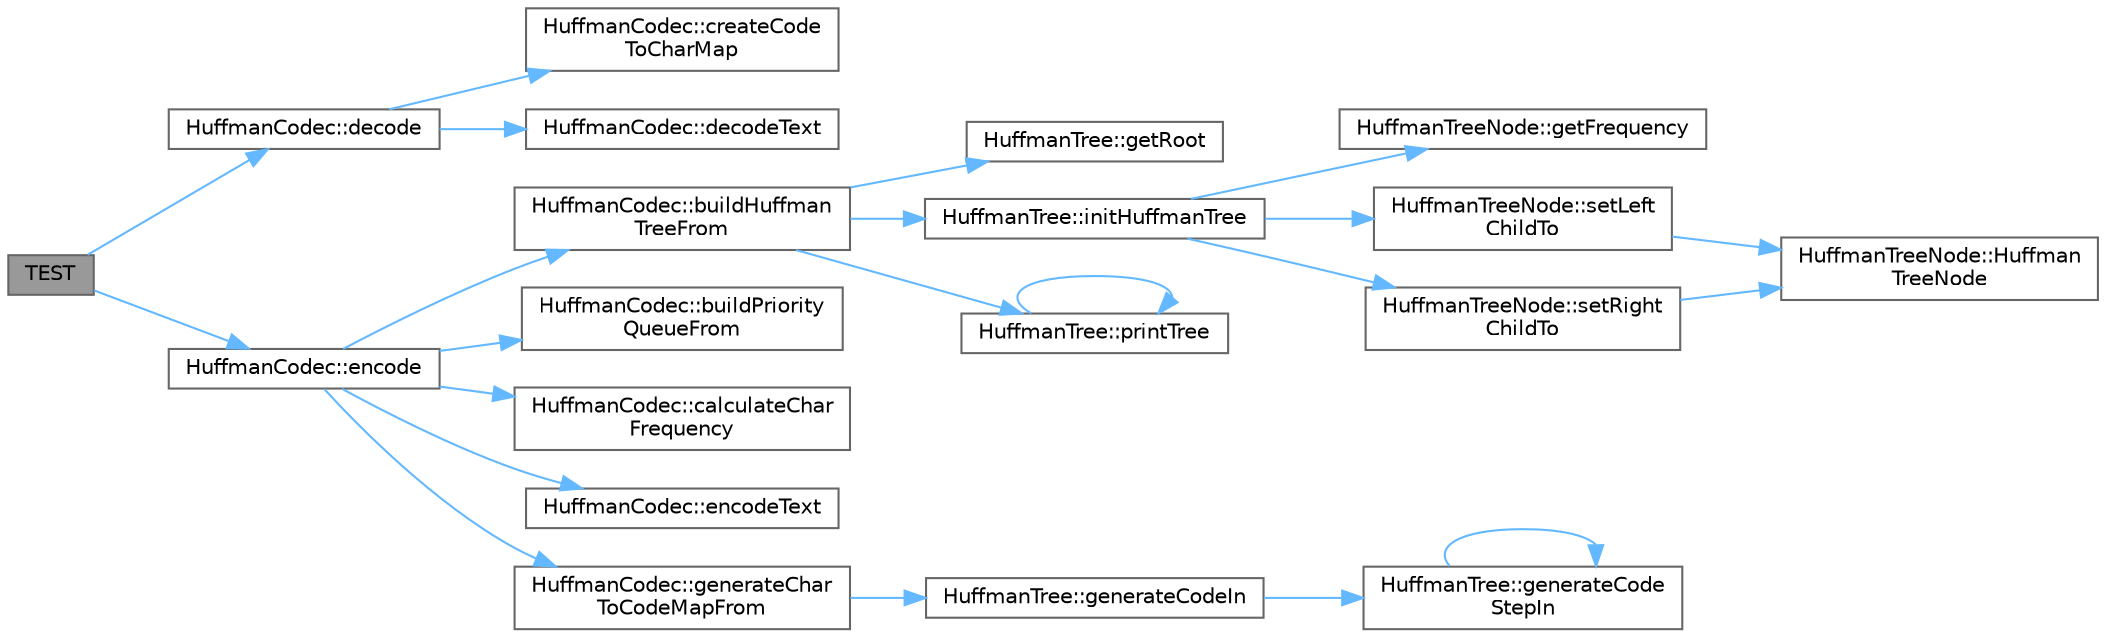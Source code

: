 digraph "TEST"
{
 // LATEX_PDF_SIZE
  bgcolor="transparent";
  edge [fontname=Helvetica,fontsize=10,labelfontname=Helvetica,labelfontsize=10];
  node [fontname=Helvetica,fontsize=10,shape=box,height=0.2,width=0.4];
  rankdir="LR";
  Node1 [id="Node000001",label="TEST",height=0.2,width=0.4,color="gray40", fillcolor="grey60", style="filled", fontcolor="black",tooltip=" "];
  Node1 -> Node2 [id="edge1_Node000001_Node000002",color="steelblue1",style="solid",tooltip=" "];
  Node2 [id="Node000002",label="HuffmanCodec::decode",height=0.2,width=0.4,color="grey40", fillcolor="white", style="filled",URL="$class_huffman_codec.html#a51584e68192a04b65bdaac8cd10c3e6e",tooltip="将编码压缩后的字符串解压，供用户使用"];
  Node2 -> Node3 [id="edge2_Node000002_Node000003",color="steelblue1",style="solid",tooltip=" "];
  Node3 [id="Node000003",label="HuffmanCodec::createCode\lToCharMap",height=0.2,width=0.4,color="grey40", fillcolor="white", style="filled",URL="$class_huffman_codec.html#a691d3bd53ae270e8895d53575c3658a8",tooltip="将字符映射哈希表的key和value反向"];
  Node2 -> Node4 [id="edge3_Node000002_Node000004",color="steelblue1",style="solid",tooltip=" "];
  Node4 [id="Node000004",label="HuffmanCodec::decodeText",height=0.2,width=0.4,color="grey40", fillcolor="white", style="filled",URL="$class_huffman_codec.html#a2d87eb1f5421bbd0968f68242d6f7f8a",tooltip="根据字符映射表解码字符串，类内部使用"];
  Node1 -> Node5 [id="edge4_Node000001_Node000005",color="steelblue1",style="solid",tooltip=" "];
  Node5 [id="Node000005",label="HuffmanCodec::encode",height=0.2,width=0.4,color="grey40", fillcolor="white", style="filled",URL="$class_huffman_codec.html#a569b38746d976dab1e522dc82aa9911f",tooltip="将字符串编码压缩，该函数返回编码压缩后的字符串和字符映射表，供用户使用"];
  Node5 -> Node6 [id="edge5_Node000005_Node000006",color="steelblue1",style="solid",tooltip=" "];
  Node6 [id="Node000006",label="HuffmanCodec::buildHuffman\lTreeFrom",height=0.2,width=0.4,color="grey40", fillcolor="white", style="filled",URL="$class_huffman_codec.html#aa3a11ba60da639cc405e4e98ec7ca847",tooltip=" "];
  Node6 -> Node7 [id="edge6_Node000006_Node000007",color="steelblue1",style="solid",tooltip=" "];
  Node7 [id="Node000007",label="HuffmanTree::getRoot",height=0.2,width=0.4,color="grey40", fillcolor="white", style="filled",URL="$class_huffman_tree.html#a7cfaaa0751374e0b344b5bfd1e2d639c",tooltip=" "];
  Node6 -> Node8 [id="edge7_Node000006_Node000008",color="steelblue1",style="solid",tooltip=" "];
  Node8 [id="Node000008",label="HuffmanTree::initHuffmanTree",height=0.2,width=0.4,color="grey40", fillcolor="white", style="filled",URL="$class_huffman_tree.html#ade345f1018c1b3c08adb50cd418875c3",tooltip=" "];
  Node8 -> Node9 [id="edge8_Node000008_Node000009",color="steelblue1",style="solid",tooltip=" "];
  Node9 [id="Node000009",label="HuffmanTreeNode::getFrequency",height=0.2,width=0.4,color="grey40", fillcolor="white", style="filled",URL="$class_huffman_tree_node.html#a8ebe8fe4edf5b6f071742d943d371232",tooltip=" "];
  Node8 -> Node10 [id="edge9_Node000008_Node000010",color="steelblue1",style="solid",tooltip=" "];
  Node10 [id="Node000010",label="HuffmanTreeNode::setLeft\lChildTo",height=0.2,width=0.4,color="grey40", fillcolor="white", style="filled",URL="$class_huffman_tree_node.html#a1b77ff07724f9ff5d59c3a1fecea4382",tooltip=" "];
  Node10 -> Node11 [id="edge10_Node000010_Node000011",color="steelblue1",style="solid",tooltip=" "];
  Node11 [id="Node000011",label="HuffmanTreeNode::Huffman\lTreeNode",height=0.2,width=0.4,color="grey40", fillcolor="white", style="filled",URL="$class_huffman_tree_node.html#a59baf13ba5eea4b50e52dd7cbc72d885",tooltip=" "];
  Node8 -> Node12 [id="edge11_Node000008_Node000012",color="steelblue1",style="solid",tooltip=" "];
  Node12 [id="Node000012",label="HuffmanTreeNode::setRight\lChildTo",height=0.2,width=0.4,color="grey40", fillcolor="white", style="filled",URL="$class_huffman_tree_node.html#a9b1f0ee54effb429460b6ba9ed5dd719",tooltip=" "];
  Node12 -> Node11 [id="edge12_Node000012_Node000011",color="steelblue1",style="solid",tooltip=" "];
  Node6 -> Node13 [id="edge13_Node000006_Node000013",color="steelblue1",style="solid",tooltip=" "];
  Node13 [id="Node000013",label="HuffmanTree::printTree",height=0.2,width=0.4,color="grey40", fillcolor="white", style="filled",URL="$class_huffman_tree.html#a5dcc47a1f5b1be98dbd639949c51bbaa",tooltip=" "];
  Node13 -> Node13 [id="edge14_Node000013_Node000013",color="steelblue1",style="solid",tooltip=" "];
  Node5 -> Node14 [id="edge15_Node000005_Node000014",color="steelblue1",style="solid",tooltip=" "];
  Node14 [id="Node000014",label="HuffmanCodec::buildPriority\lQueueFrom",height=0.2,width=0.4,color="grey40", fillcolor="white", style="filled",URL="$class_huffman_codec.html#a8615f2bf2ae034174041b86d44335b2c",tooltip=" "];
  Node5 -> Node15 [id="edge16_Node000005_Node000015",color="steelblue1",style="solid",tooltip=" "];
  Node15 [id="Node000015",label="HuffmanCodec::calculateChar\lFrequency",height=0.2,width=0.4,color="grey40", fillcolor="white", style="filled",URL="$class_huffman_codec.html#a8141cafb826dcdf0f7808c4c7e5fe2fe",tooltip=" "];
  Node5 -> Node16 [id="edge17_Node000005_Node000016",color="steelblue1",style="solid",tooltip=" "];
  Node16 [id="Node000016",label="HuffmanCodec::encodeText",height=0.2,width=0.4,color="grey40", fillcolor="white", style="filled",URL="$class_huffman_codec.html#aa182b89e4902a1a22a47d07579af3fa6",tooltip=" "];
  Node5 -> Node17 [id="edge18_Node000005_Node000017",color="steelblue1",style="solid",tooltip=" "];
  Node17 [id="Node000017",label="HuffmanCodec::generateChar\lToCodeMapFrom",height=0.2,width=0.4,color="grey40", fillcolor="white", style="filled",URL="$class_huffman_codec.html#aa9a3ad661c137f5ab4fb03212e546061",tooltip=" "];
  Node17 -> Node18 [id="edge19_Node000017_Node000018",color="steelblue1",style="solid",tooltip=" "];
  Node18 [id="Node000018",label="HuffmanTree::generateCodeIn",height=0.2,width=0.4,color="grey40", fillcolor="white", style="filled",URL="$class_huffman_tree.html#ae0b59574abdc64c8a9a6185999bc6ce5",tooltip=" "];
  Node18 -> Node19 [id="edge20_Node000018_Node000019",color="steelblue1",style="solid",tooltip=" "];
  Node19 [id="Node000019",label="HuffmanTree::generateCode\lStepIn",height=0.2,width=0.4,color="grey40", fillcolor="white", style="filled",URL="$class_huffman_tree.html#a07a4f3b4d76dac218262b0db2b53d32e",tooltip=" "];
  Node19 -> Node19 [id="edge21_Node000019_Node000019",color="steelblue1",style="solid",tooltip=" "];
}
